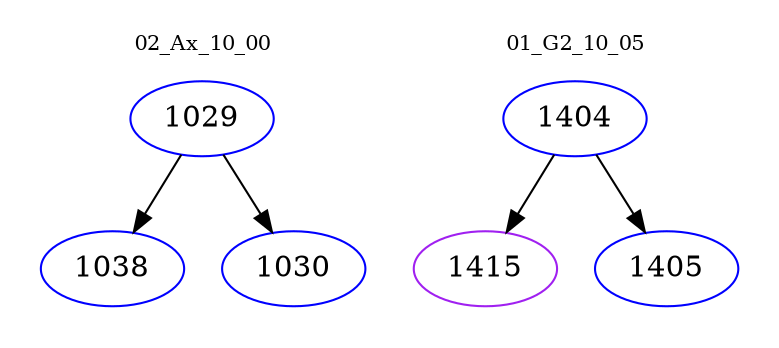 digraph{
subgraph cluster_0 {
color = white
label = "02_Ax_10_00";
fontsize=10;
T0_1029 [label="1029", color="blue"]
T0_1029 -> T0_1038 [color="black"]
T0_1038 [label="1038", color="blue"]
T0_1029 -> T0_1030 [color="black"]
T0_1030 [label="1030", color="blue"]
}
subgraph cluster_1 {
color = white
label = "01_G2_10_05";
fontsize=10;
T1_1404 [label="1404", color="blue"]
T1_1404 -> T1_1415 [color="black"]
T1_1415 [label="1415", color="purple"]
T1_1404 -> T1_1405 [color="black"]
T1_1405 [label="1405", color="blue"]
}
}
